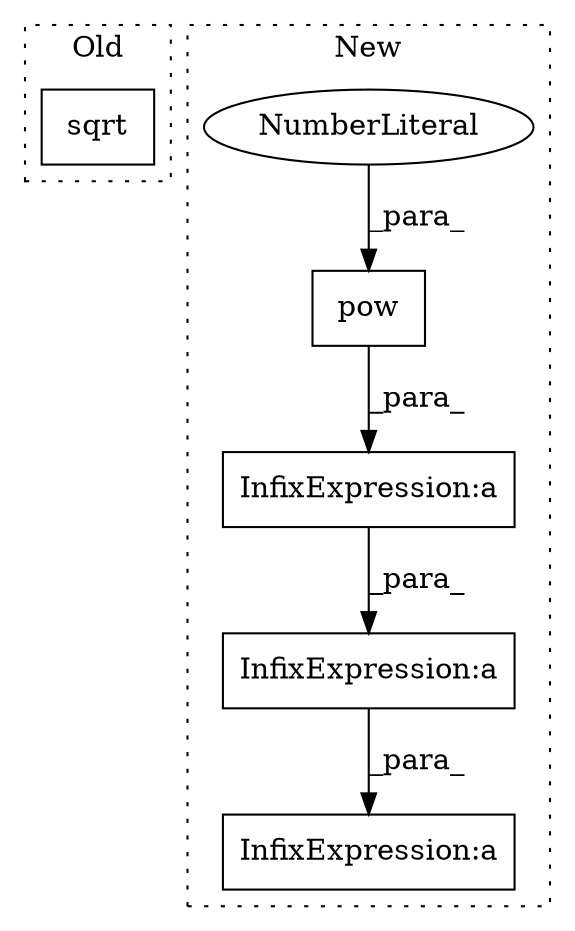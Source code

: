 digraph G {
subgraph cluster0 {
1 [label="sqrt" a="32" s="6190,6207" l="5,1" shape="box"];
label = "Old";
style="dotted";
}
subgraph cluster1 {
2 [label="pow" a="32" s="6249,6264" l="4,1" shape="box"];
3 [label="NumberLiteral" a="34" s="6263" l="1" shape="ellipse"];
4 [label="InfixExpression:a" a="27" s="6319" l="3" shape="box"];
5 [label="InfixExpression:a" a="27" s="6197" l="3" shape="box"];
6 [label="InfixExpression:a" a="27" s="6293" l="3" shape="box"];
label = "New";
style="dotted";
}
2 -> 6 [label="_para_"];
3 -> 2 [label="_para_"];
5 -> 4 [label="_para_"];
6 -> 5 [label="_para_"];
}